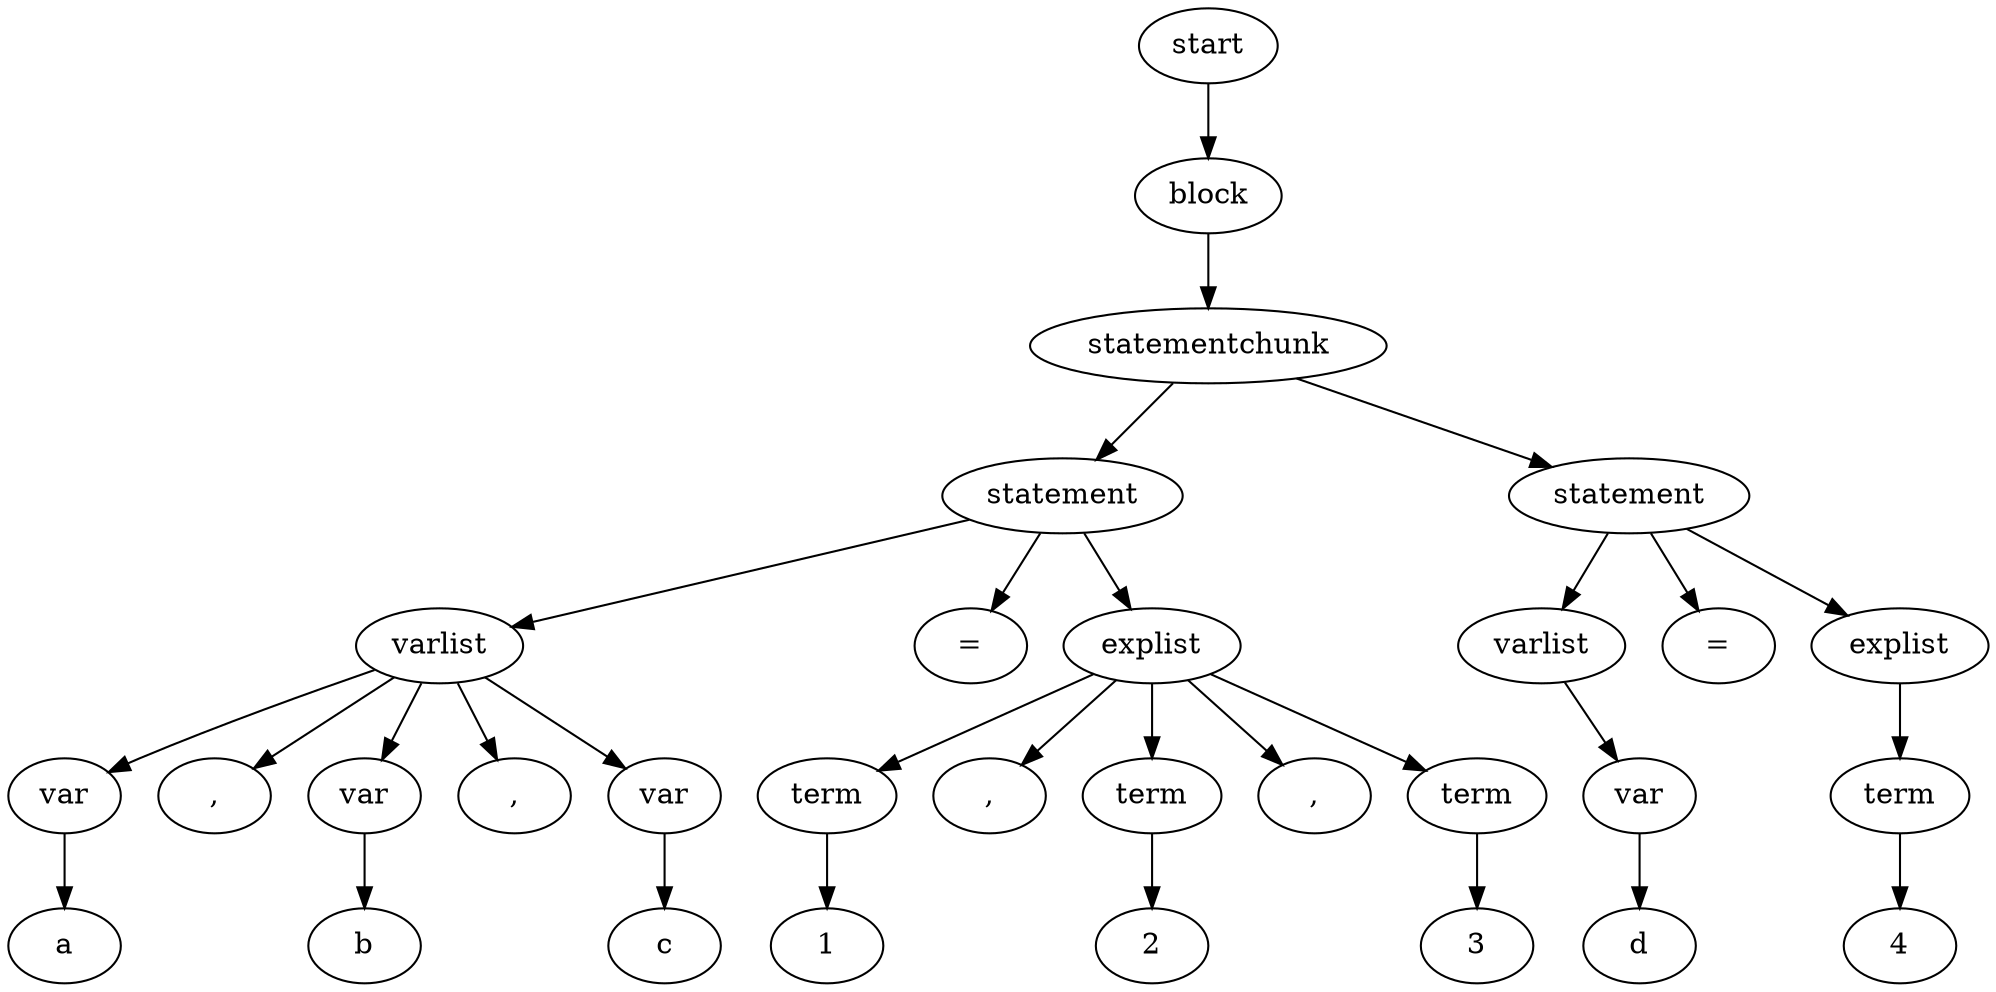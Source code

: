 digraph { 
start0 [label="start"];
block2 [label="block"];
start0 -> block2;
statementchunk3 [label="statementchunk"];
block2 -> statementchunk3;
statement4 [label="statement"];
statementchunk3 -> statement4;
varlist5 [label="varlist"];
statement4 -> varlist5;
var6 [label="var"];
varlist5 -> var6;
identifier7 [label="a"];
var6 -> identifier7;
comma8 [label=","];
varlist5 -> comma8;
var9 [label="var"];
varlist5 -> var9;
identifier10 [label="b"];
var9 -> identifier10;
comma11 [label=","];
varlist5 -> comma11;
var12 [label="var"];
varlist5 -> var12;
identifier13 [label="c"];
var12 -> identifier13;
binop14 [label="="];
statement4 -> binop14;
explist15 [label="explist"];
statement4 -> explist15;
term16 [label="term"];
explist15 -> term16;
integer17 [label="1"];
term16 -> integer17;
comma18 [label=","];
explist15 -> comma18;
term19 [label="term"];
explist15 -> term19;
integer20 [label="2"];
term19 -> integer20;
comma21 [label=","];
explist15 -> comma21;
term22 [label="term"];
explist15 -> term22;
integer23 [label="3"];
term22 -> integer23;
statement24 [label="statement"];
statementchunk3 -> statement24;
varlist25 [label="varlist"];
statement24 -> varlist25;
var26 [label="var"];
varlist25 -> var26;
identifier27 [label="d"];
var26 -> identifier27;
binop28 [label="="];
statement24 -> binop28;
explist29 [label="explist"];
statement24 -> explist29;
term30 [label="term"];
explist29 -> term30;
integer31 [label="4"];
term30 -> integer31;

}